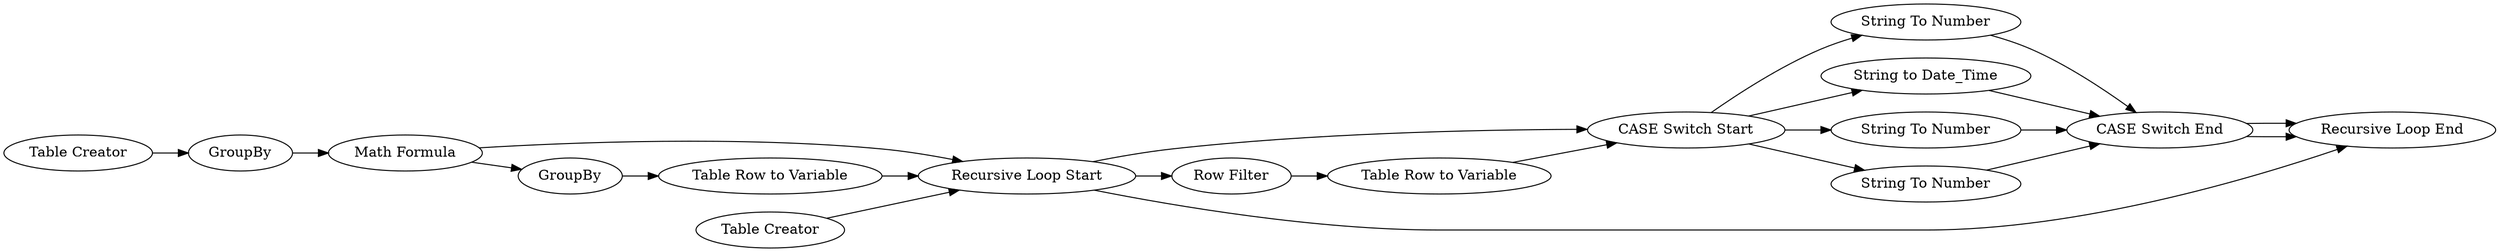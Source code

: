 digraph {
	2 [label="Table Creator"]
	6 [label=GroupBy]
	13 [label="Table Creator"]
	17 [label="Table Row to Variable"]
	34 [label="Recursive Loop Start"]
	37 [label=GroupBy]
	38 [label="Table Row to Variable"]
	39 [label="Row Filter"]
	40 [label="Math Formula"]
	41 [label="Recursive Loop End"]
	9 [label="String To Number"]
	22 [label="CASE Switch Start"]
	25 [label="String To Number"]
	26 [label="CASE Switch End"]
	42 [label="String To Number"]
	43 [label="String to Date_Time"]
	9 -> 26
	22 -> 42
	22 -> 43
	22 -> 9
	22 -> 25
	25 -> 26
	42 -> 26
	43 -> 26
	2 -> 6
	6 -> 40
	13 -> 34
	17 -> 22
	34 -> 39
	34 -> 22
	34 -> 41
	37 -> 38
	38 -> 34
	39 -> 17
	40 -> 37
	40 -> 34
	26 -> 41
	26 -> 41
	rankdir=LR
}
